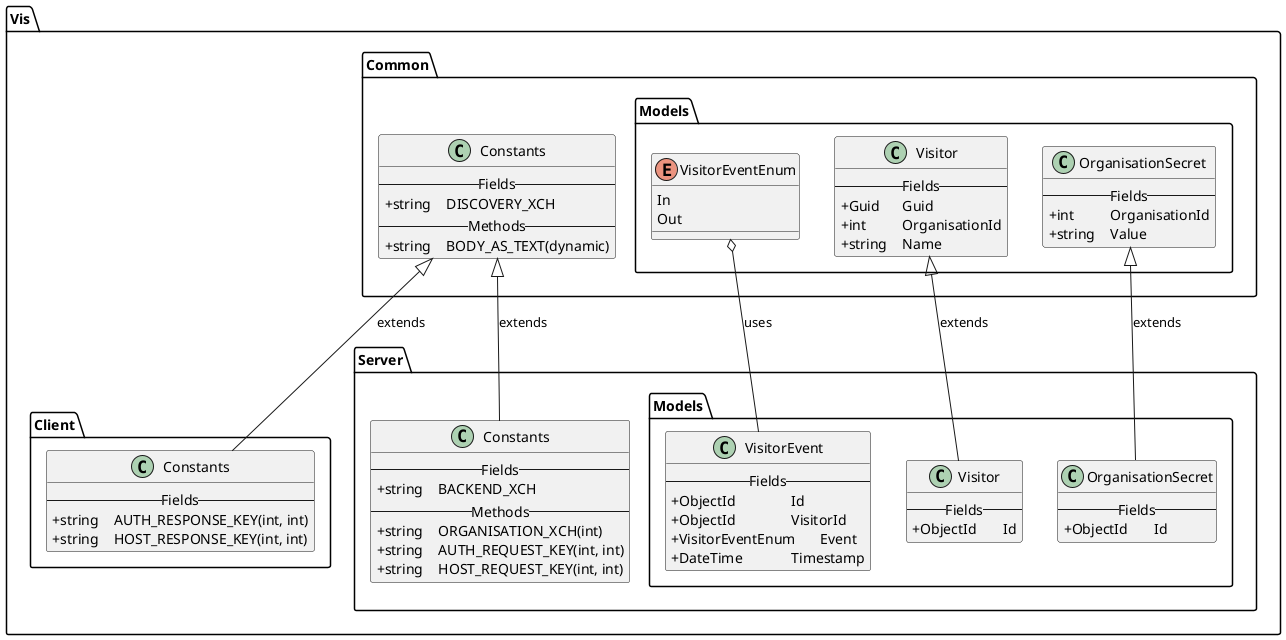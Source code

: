 ﻿@startuml
!define ABSTRACT &#123;abstract&#125;
!define OVERRIDE &#123;override&#125;
skinparam classAttributeIconSize 0

package Vis.Common.Models {

class Visitor {
    --Fields--
    +Guid \t Guid
    +int \t\t OrganisationId
    +string \t Name
}

enum VisitorEventEnum {
    In
    Out
}

class OrganisationSecret {
    --Fields--
    +int \t\t OrganisationId
    +string \t Value
}

package Vis.Server.Models {
    class OrganisationSecret {
        --Fields--
        +ObjectId \t Id
    }
    class Visitor {
    --Fields--
        +ObjectId \t Id
    }
    class VisitorEvent {
        --Fields--
        +ObjectId \t\t Id
        +ObjectId \t\t VisitorId
        +VisitorEventEnum \t Event
        +DateTime \t\t Timestamp
    }
}

package Vis.Client {
    class Constants {
    --Fields--
    +string \t AUTH_RESPONSE_KEY(int, int)
    +string \t HOST_RESPONSE_KEY(int, int)
    }
}

package Vis.Common {
    class Constants {
        --Fields--
        +string \t DISCOVERY_XCH
        --Methods--
        +string \t BODY_AS_TEXT(dynamic)
    }
}

package Vis.Server {
    class Constants {
        --Fields--
        +string \t BACKEND_XCH
        --Methods--
        +string \t ORGANISATION_XCH(int)
        +string \t AUTH_REQUEST_KEY(int, int)
        +string \t HOST_REQUEST_KEY(int, int)
    }
    
}

Vis.Server.Constants -up-|> Vis.Common.Constants : extends
Vis.Client.Constants -up-|> Vis.Common.Constants : extends
Vis.Server.Models.OrganisationSecret -up-|> Vis.Common.Models.OrganisationSecret : extends
Vis.Server.Models.Visitor -up-|> Vis.Common.Models.Visitor : extends
Vis.Server.Models.VisitorEvent -up-o Vis.Common.Models.VisitorEventEnum : uses

}



@enduml
